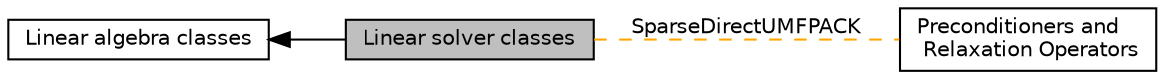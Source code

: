 digraph "Linear solver classes"
{
  edge [fontname="Helvetica",fontsize="10",labelfontname="Helvetica",labelfontsize="10"];
  node [fontname="Helvetica",fontsize="10",shape=box];
  rankdir=LR;
  Node2 [label="Linear algebra classes",height=0.2,width=0.4,color="black", fillcolor="white", style="filled",URL="$group__LAC.html",tooltip="This module contains classes that involve linear algebra, i.e., those associated with matrices,..."];
  Node3 [label="Preconditioners and\l Relaxation Operators",height=0.2,width=0.4,color="black", fillcolor="white", style="filled",URL="$group__Preconditioners.html",tooltip=" "];
  Node1 [label="Linear solver classes",height=0.2,width=0.4,color="black", fillcolor="grey75", style="filled", fontcolor="black",tooltip="This module groups iterative and direct solvers, eigenvalue solvers, and some control classes...."];
  Node2->Node1 [shape=plaintext, dir="back", style="solid"];
  Node1->Node3 [shape=plaintext, label="SparseDirectUMFPACK", color="orange", dir="none", style="dashed"];
}
